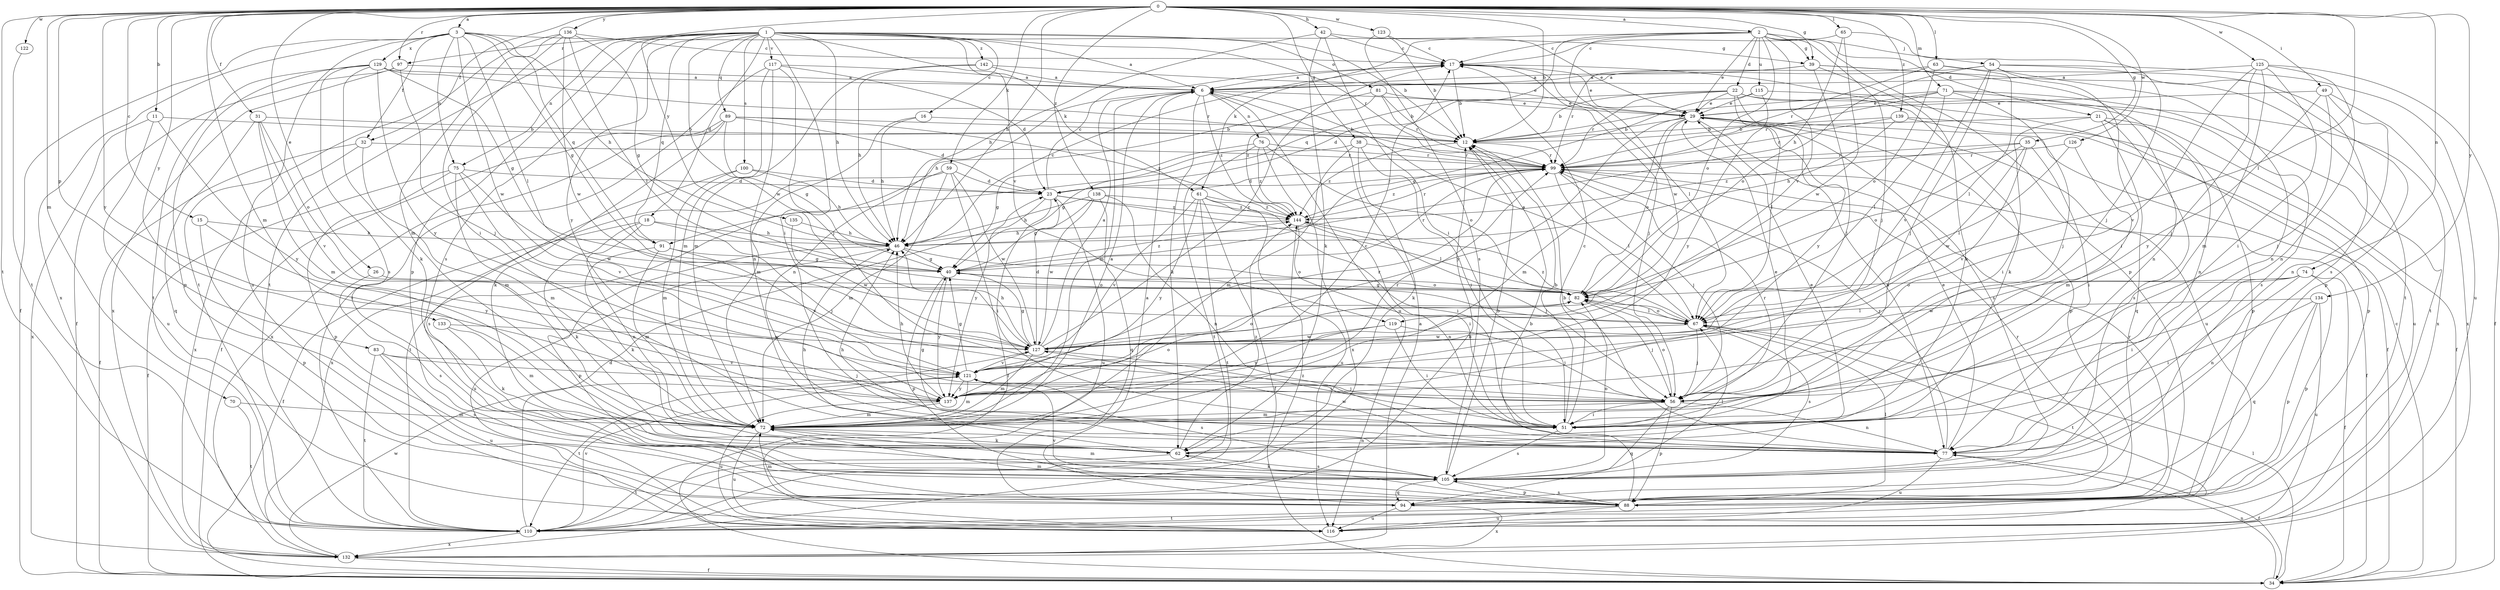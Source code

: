 strict digraph  {
0;
1;
2;
3;
6;
11;
12;
15;
16;
17;
18;
21;
22;
23;
26;
29;
31;
32;
34;
35;
38;
39;
40;
42;
46;
49;
51;
54;
56;
59;
61;
62;
63;
65;
67;
70;
71;
72;
74;
75;
76;
77;
81;
82;
83;
88;
89;
91;
94;
97;
99;
100;
105;
110;
115;
116;
117;
119;
121;
122;
123;
125;
126;
127;
129;
132;
133;
134;
135;
136;
137;
138;
139;
142;
144;
0 -> 2  [label=a];
0 -> 3  [label=a];
0 -> 11  [label=b];
0 -> 12  [label=b];
0 -> 15  [label=c];
0 -> 26  [label=e];
0 -> 31  [label=f];
0 -> 32  [label=f];
0 -> 35  [label=g];
0 -> 38  [label=g];
0 -> 39  [label=g];
0 -> 42  [label=h];
0 -> 46  [label=h];
0 -> 49  [label=i];
0 -> 59  [label=k];
0 -> 63  [label=l];
0 -> 65  [label=l];
0 -> 67  [label=l];
0 -> 70  [label=m];
0 -> 71  [label=m];
0 -> 72  [label=m];
0 -> 74  [label=n];
0 -> 83  [label=p];
0 -> 97  [label=r];
0 -> 110  [label=t];
0 -> 122  [label=w];
0 -> 123  [label=w];
0 -> 125  [label=w];
0 -> 126  [label=w];
0 -> 133  [label=y];
0 -> 134  [label=y];
0 -> 135  [label=y];
0 -> 136  [label=y];
0 -> 137  [label=y];
0 -> 138  [label=z];
0 -> 139  [label=z];
1 -> 6  [label=a];
1 -> 12  [label=b];
1 -> 16  [label=c];
1 -> 18  [label=d];
1 -> 46  [label=h];
1 -> 51  [label=i];
1 -> 61  [label=k];
1 -> 75  [label=n];
1 -> 81  [label=o];
1 -> 88  [label=p];
1 -> 89  [label=q];
1 -> 91  [label=q];
1 -> 97  [label=r];
1 -> 99  [label=r];
1 -> 100  [label=s];
1 -> 105  [label=s];
1 -> 110  [label=t];
1 -> 117  [label=v];
1 -> 119  [label=v];
1 -> 127  [label=w];
1 -> 137  [label=y];
1 -> 142  [label=z];
2 -> 17  [label=c];
2 -> 21  [label=d];
2 -> 22  [label=d];
2 -> 29  [label=e];
2 -> 39  [label=g];
2 -> 54  [label=j];
2 -> 56  [label=j];
2 -> 61  [label=k];
2 -> 82  [label=o];
2 -> 88  [label=p];
2 -> 91  [label=q];
2 -> 115  [label=u];
2 -> 119  [label=v];
2 -> 127  [label=w];
3 -> 32  [label=f];
3 -> 34  [label=f];
3 -> 39  [label=g];
3 -> 40  [label=g];
3 -> 46  [label=h];
3 -> 67  [label=l];
3 -> 75  [label=n];
3 -> 91  [label=q];
3 -> 116  [label=u];
3 -> 127  [label=w];
3 -> 129  [label=x];
3 -> 132  [label=x];
6 -> 29  [label=e];
6 -> 46  [label=h];
6 -> 62  [label=k];
6 -> 72  [label=m];
6 -> 76  [label=n];
6 -> 116  [label=u];
6 -> 144  [label=z];
11 -> 12  [label=b];
11 -> 116  [label=u];
11 -> 132  [label=x];
11 -> 137  [label=y];
12 -> 99  [label=r];
12 -> 144  [label=z];
15 -> 46  [label=h];
15 -> 88  [label=p];
15 -> 137  [label=y];
16 -> 12  [label=b];
16 -> 46  [label=h];
16 -> 72  [label=m];
17 -> 6  [label=a];
17 -> 12  [label=b];
17 -> 29  [label=e];
17 -> 56  [label=j];
17 -> 67  [label=l];
18 -> 34  [label=f];
18 -> 46  [label=h];
18 -> 56  [label=j];
18 -> 62  [label=k];
18 -> 77  [label=n];
21 -> 12  [label=b];
21 -> 34  [label=f];
21 -> 51  [label=i];
21 -> 88  [label=p];
21 -> 94  [label=q];
21 -> 105  [label=s];
22 -> 12  [label=b];
22 -> 23  [label=d];
22 -> 29  [label=e];
22 -> 62  [label=k];
22 -> 67  [label=l];
22 -> 77  [label=n];
22 -> 99  [label=r];
22 -> 137  [label=y];
23 -> 17  [label=c];
23 -> 51  [label=i];
23 -> 67  [label=l];
23 -> 99  [label=r];
23 -> 116  [label=u];
23 -> 137  [label=y];
23 -> 144  [label=z];
26 -> 82  [label=o];
26 -> 105  [label=s];
29 -> 12  [label=b];
29 -> 34  [label=f];
29 -> 72  [label=m];
29 -> 77  [label=n];
29 -> 82  [label=o];
29 -> 88  [label=p];
29 -> 105  [label=s];
29 -> 116  [label=u];
29 -> 137  [label=y];
31 -> 12  [label=b];
31 -> 72  [label=m];
31 -> 82  [label=o];
31 -> 94  [label=q];
31 -> 121  [label=v];
32 -> 34  [label=f];
32 -> 72  [label=m];
32 -> 99  [label=r];
32 -> 132  [label=x];
34 -> 17  [label=c];
34 -> 67  [label=l];
34 -> 77  [label=n];
35 -> 51  [label=i];
35 -> 82  [label=o];
35 -> 99  [label=r];
35 -> 121  [label=v];
35 -> 127  [label=w];
35 -> 144  [label=z];
38 -> 40  [label=g];
38 -> 51  [label=i];
38 -> 62  [label=k];
38 -> 72  [label=m];
38 -> 99  [label=r];
39 -> 6  [label=a];
39 -> 56  [label=j];
39 -> 62  [label=k];
39 -> 77  [label=n];
39 -> 99  [label=r];
39 -> 110  [label=t];
40 -> 82  [label=o];
40 -> 88  [label=p];
40 -> 99  [label=r];
40 -> 137  [label=y];
40 -> 144  [label=z];
42 -> 17  [label=c];
42 -> 29  [label=e];
42 -> 46  [label=h];
42 -> 51  [label=i];
42 -> 62  [label=k];
46 -> 17  [label=c];
46 -> 40  [label=g];
46 -> 82  [label=o];
46 -> 88  [label=p];
46 -> 116  [label=u];
49 -> 29  [label=e];
49 -> 56  [label=j];
49 -> 77  [label=n];
49 -> 132  [label=x];
49 -> 137  [label=y];
51 -> 12  [label=b];
51 -> 17  [label=c];
51 -> 29  [label=e];
51 -> 40  [label=g];
51 -> 99  [label=r];
51 -> 105  [label=s];
54 -> 6  [label=a];
54 -> 51  [label=i];
54 -> 56  [label=j];
54 -> 77  [label=n];
54 -> 82  [label=o];
54 -> 88  [label=p];
54 -> 116  [label=u];
54 -> 121  [label=v];
56 -> 51  [label=i];
56 -> 72  [label=m];
56 -> 77  [label=n];
56 -> 82  [label=o];
56 -> 88  [label=p];
56 -> 94  [label=q];
59 -> 23  [label=d];
59 -> 34  [label=f];
59 -> 72  [label=m];
59 -> 110  [label=t];
59 -> 127  [label=w];
59 -> 132  [label=x];
61 -> 34  [label=f];
61 -> 51  [label=i];
61 -> 110  [label=t];
61 -> 116  [label=u];
61 -> 121  [label=v];
61 -> 137  [label=y];
61 -> 144  [label=z];
62 -> 29  [label=e];
62 -> 46  [label=h];
62 -> 105  [label=s];
62 -> 110  [label=t];
62 -> 144  [label=z];
63 -> 6  [label=a];
63 -> 67  [label=l];
63 -> 82  [label=o];
63 -> 99  [label=r];
63 -> 105  [label=s];
65 -> 17  [label=c];
65 -> 46  [label=h];
65 -> 56  [label=j];
65 -> 127  [label=w];
67 -> 6  [label=a];
67 -> 56  [label=j];
67 -> 82  [label=o];
67 -> 105  [label=s];
67 -> 110  [label=t];
67 -> 127  [label=w];
67 -> 144  [label=z];
70 -> 72  [label=m];
70 -> 110  [label=t];
71 -> 12  [label=b];
71 -> 29  [label=e];
71 -> 56  [label=j];
71 -> 67  [label=l];
71 -> 99  [label=r];
71 -> 105  [label=s];
71 -> 110  [label=t];
72 -> 6  [label=a];
72 -> 17  [label=c];
72 -> 62  [label=k];
72 -> 77  [label=n];
72 -> 116  [label=u];
74 -> 34  [label=f];
74 -> 51  [label=i];
74 -> 77  [label=n];
74 -> 82  [label=o];
74 -> 88  [label=p];
74 -> 127  [label=w];
75 -> 23  [label=d];
75 -> 34  [label=f];
75 -> 72  [label=m];
75 -> 88  [label=p];
75 -> 121  [label=v];
75 -> 127  [label=w];
76 -> 40  [label=g];
76 -> 82  [label=o];
76 -> 99  [label=r];
76 -> 110  [label=t];
76 -> 132  [label=x];
76 -> 144  [label=z];
77 -> 12  [label=b];
77 -> 29  [label=e];
77 -> 34  [label=f];
77 -> 46  [label=h];
77 -> 99  [label=r];
77 -> 116  [label=u];
77 -> 127  [label=w];
81 -> 12  [label=b];
81 -> 29  [label=e];
81 -> 77  [label=n];
81 -> 99  [label=r];
81 -> 144  [label=z];
82 -> 40  [label=g];
82 -> 56  [label=j];
82 -> 67  [label=l];
83 -> 56  [label=j];
83 -> 105  [label=s];
83 -> 110  [label=t];
83 -> 116  [label=u];
83 -> 121  [label=v];
88 -> 12  [label=b];
88 -> 67  [label=l];
88 -> 72  [label=m];
88 -> 99  [label=r];
88 -> 105  [label=s];
88 -> 110  [label=t];
88 -> 116  [label=u];
88 -> 121  [label=v];
89 -> 12  [label=b];
89 -> 23  [label=d];
89 -> 34  [label=f];
89 -> 40  [label=g];
89 -> 62  [label=k];
89 -> 132  [label=x];
89 -> 144  [label=z];
91 -> 40  [label=g];
91 -> 62  [label=k];
91 -> 72  [label=m];
91 -> 121  [label=v];
94 -> 6  [label=a];
94 -> 72  [label=m];
94 -> 99  [label=r];
94 -> 116  [label=u];
94 -> 132  [label=x];
97 -> 6  [label=a];
97 -> 34  [label=f];
97 -> 56  [label=j];
97 -> 132  [label=x];
99 -> 23  [label=d];
99 -> 34  [label=f];
99 -> 56  [label=j];
99 -> 67  [label=l];
99 -> 144  [label=z];
100 -> 23  [label=d];
100 -> 46  [label=h];
100 -> 72  [label=m];
100 -> 105  [label=s];
105 -> 12  [label=b];
105 -> 62  [label=k];
105 -> 67  [label=l];
105 -> 72  [label=m];
105 -> 82  [label=o];
105 -> 88  [label=p];
105 -> 94  [label=q];
110 -> 12  [label=b];
110 -> 23  [label=d];
110 -> 121  [label=v];
110 -> 132  [label=x];
110 -> 144  [label=z];
115 -> 29  [label=e];
115 -> 40  [label=g];
115 -> 132  [label=x];
115 -> 137  [label=y];
117 -> 6  [label=a];
117 -> 23  [label=d];
117 -> 56  [label=j];
117 -> 72  [label=m];
117 -> 77  [label=n];
117 -> 110  [label=t];
119 -> 51  [label=i];
119 -> 56  [label=j];
119 -> 127  [label=w];
119 -> 137  [label=y];
121 -> 40  [label=g];
121 -> 56  [label=j];
121 -> 72  [label=m];
121 -> 99  [label=r];
121 -> 105  [label=s];
121 -> 110  [label=t];
121 -> 137  [label=y];
122 -> 110  [label=t];
123 -> 12  [label=b];
123 -> 17  [label=c];
123 -> 105  [label=s];
125 -> 6  [label=a];
125 -> 34  [label=f];
125 -> 51  [label=i];
125 -> 56  [label=j];
125 -> 72  [label=m];
125 -> 77  [label=n];
125 -> 121  [label=v];
126 -> 67  [label=l];
126 -> 72  [label=m];
126 -> 99  [label=r];
127 -> 6  [label=a];
127 -> 17  [label=c];
127 -> 23  [label=d];
127 -> 40  [label=g];
127 -> 46  [label=h];
127 -> 51  [label=i];
127 -> 72  [label=m];
127 -> 82  [label=o];
127 -> 121  [label=v];
129 -> 6  [label=a];
129 -> 40  [label=g];
129 -> 62  [label=k];
129 -> 88  [label=p];
129 -> 99  [label=r];
129 -> 105  [label=s];
129 -> 110  [label=t];
129 -> 137  [label=y];
132 -> 6  [label=a];
132 -> 34  [label=f];
132 -> 127  [label=w];
133 -> 62  [label=k];
133 -> 72  [label=m];
133 -> 127  [label=w];
134 -> 51  [label=i];
134 -> 67  [label=l];
134 -> 88  [label=p];
134 -> 94  [label=q];
134 -> 116  [label=u];
135 -> 46  [label=h];
135 -> 127  [label=w];
136 -> 17  [label=c];
136 -> 40  [label=g];
136 -> 51  [label=i];
136 -> 67  [label=l];
136 -> 72  [label=m];
136 -> 110  [label=t];
136 -> 127  [label=w];
137 -> 46  [label=h];
137 -> 72  [label=m];
137 -> 82  [label=o];
137 -> 99  [label=r];
137 -> 116  [label=u];
138 -> 40  [label=g];
138 -> 46  [label=h];
138 -> 77  [label=n];
138 -> 94  [label=q];
138 -> 127  [label=w];
138 -> 144  [label=z];
139 -> 12  [label=b];
139 -> 46  [label=h];
139 -> 88  [label=p];
139 -> 99  [label=r];
139 -> 116  [label=u];
142 -> 6  [label=a];
142 -> 29  [label=e];
142 -> 46  [label=h];
142 -> 72  [label=m];
144 -> 46  [label=h];
144 -> 51  [label=i];
144 -> 56  [label=j];
144 -> 77  [label=n];
144 -> 99  [label=r];
}

